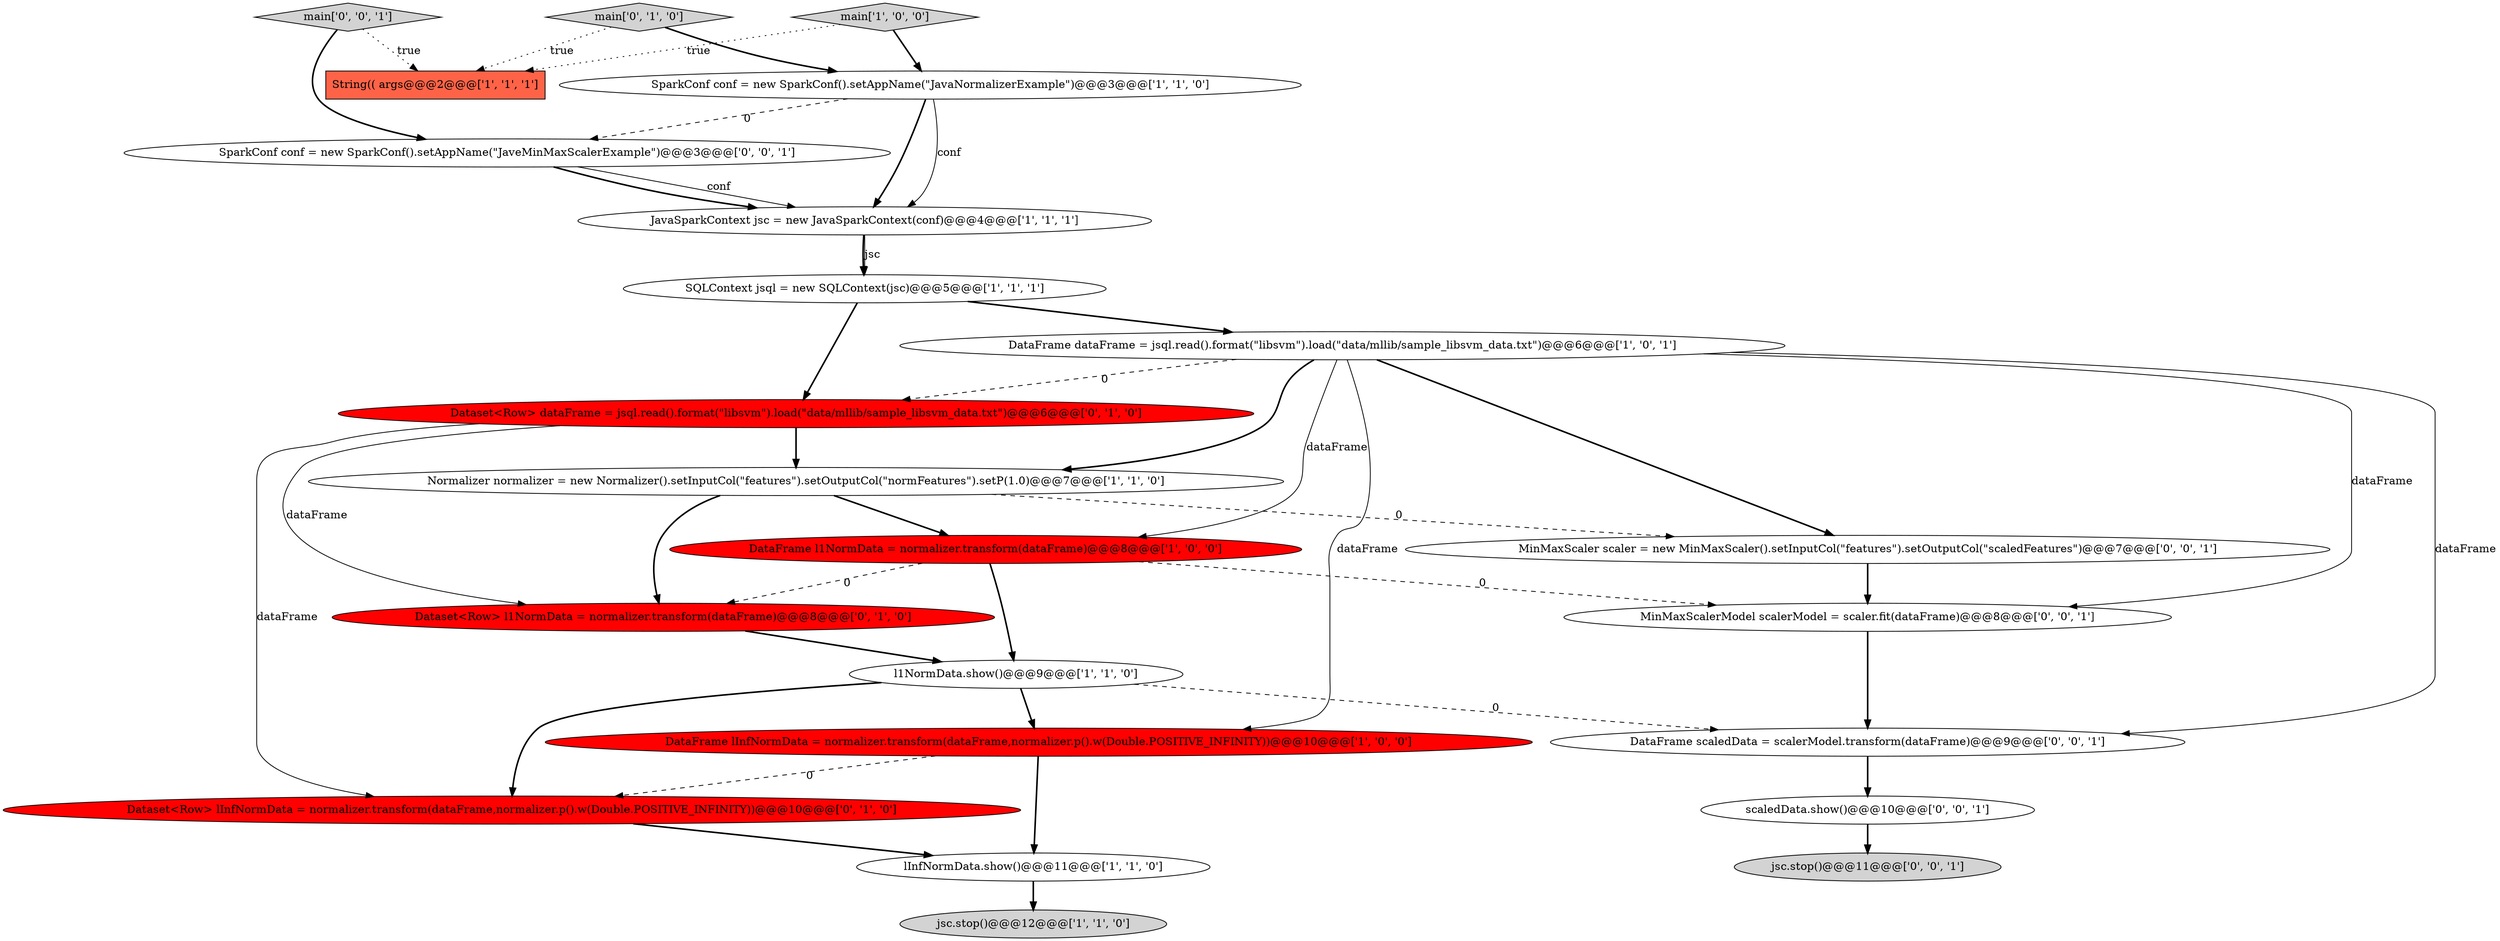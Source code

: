 digraph {
13 [style = filled, label = "Dataset<Row> l1NormData = normalizer.transform(dataFrame)@@@8@@@['0', '1', '0']", fillcolor = red, shape = ellipse image = "AAA1AAABBB2BBB"];
10 [style = filled, label = "l1NormData.show()@@@9@@@['1', '1', '0']", fillcolor = white, shape = ellipse image = "AAA0AAABBB1BBB"];
18 [style = filled, label = "MinMaxScalerModel scalerModel = scaler.fit(dataFrame)@@@8@@@['0', '0', '1']", fillcolor = white, shape = ellipse image = "AAA0AAABBB3BBB"];
14 [style = filled, label = "main['0', '1', '0']", fillcolor = lightgray, shape = diamond image = "AAA0AAABBB2BBB"];
15 [style = filled, label = "Dataset<Row> dataFrame = jsql.read().format(\"libsvm\").load(\"data/mllib/sample_libsvm_data.txt\")@@@6@@@['0', '1', '0']", fillcolor = red, shape = ellipse image = "AAA1AAABBB2BBB"];
11 [style = filled, label = "DataFrame lInfNormData = normalizer.transform(dataFrame,normalizer.p().w(Double.POSITIVE_INFINITY))@@@10@@@['1', '0', '0']", fillcolor = red, shape = ellipse image = "AAA1AAABBB1BBB"];
4 [style = filled, label = "SparkConf conf = new SparkConf().setAppName(\"JavaNormalizerExample\")@@@3@@@['1', '1', '0']", fillcolor = white, shape = ellipse image = "AAA0AAABBB1BBB"];
20 [style = filled, label = "main['0', '0', '1']", fillcolor = lightgray, shape = diamond image = "AAA0AAABBB3BBB"];
8 [style = filled, label = "String(( args@@@2@@@['1', '1', '1']", fillcolor = tomato, shape = box image = "AAA0AAABBB1BBB"];
1 [style = filled, label = "lInfNormData.show()@@@11@@@['1', '1', '0']", fillcolor = white, shape = ellipse image = "AAA0AAABBB1BBB"];
0 [style = filled, label = "DataFrame dataFrame = jsql.read().format(\"libsvm\").load(\"data/mllib/sample_libsvm_data.txt\")@@@6@@@['1', '0', '1']", fillcolor = white, shape = ellipse image = "AAA0AAABBB1BBB"];
5 [style = filled, label = "JavaSparkContext jsc = new JavaSparkContext(conf)@@@4@@@['1', '1', '1']", fillcolor = white, shape = ellipse image = "AAA0AAABBB1BBB"];
7 [style = filled, label = "main['1', '0', '0']", fillcolor = lightgray, shape = diamond image = "AAA0AAABBB1BBB"];
2 [style = filled, label = "SQLContext jsql = new SQLContext(jsc)@@@5@@@['1', '1', '1']", fillcolor = white, shape = ellipse image = "AAA0AAABBB1BBB"];
6 [style = filled, label = "jsc.stop()@@@12@@@['1', '1', '0']", fillcolor = lightgray, shape = ellipse image = "AAA0AAABBB1BBB"];
21 [style = filled, label = "MinMaxScaler scaler = new MinMaxScaler().setInputCol(\"features\").setOutputCol(\"scaledFeatures\")@@@7@@@['0', '0', '1']", fillcolor = white, shape = ellipse image = "AAA0AAABBB3BBB"];
19 [style = filled, label = "DataFrame scaledData = scalerModel.transform(dataFrame)@@@9@@@['0', '0', '1']", fillcolor = white, shape = ellipse image = "AAA0AAABBB3BBB"];
22 [style = filled, label = "jsc.stop()@@@11@@@['0', '0', '1']", fillcolor = lightgray, shape = ellipse image = "AAA0AAABBB3BBB"];
9 [style = filled, label = "DataFrame l1NormData = normalizer.transform(dataFrame)@@@8@@@['1', '0', '0']", fillcolor = red, shape = ellipse image = "AAA1AAABBB1BBB"];
17 [style = filled, label = "scaledData.show()@@@10@@@['0', '0', '1']", fillcolor = white, shape = ellipse image = "AAA0AAABBB3BBB"];
3 [style = filled, label = "Normalizer normalizer = new Normalizer().setInputCol(\"features\").setOutputCol(\"normFeatures\").setP(1.0)@@@7@@@['1', '1', '0']", fillcolor = white, shape = ellipse image = "AAA0AAABBB1BBB"];
16 [style = filled, label = "SparkConf conf = new SparkConf().setAppName(\"JaveMinMaxScalerExample\")@@@3@@@['0', '0', '1']", fillcolor = white, shape = ellipse image = "AAA0AAABBB3BBB"];
12 [style = filled, label = "Dataset<Row> lInfNormData = normalizer.transform(dataFrame,normalizer.p().w(Double.POSITIVE_INFINITY))@@@10@@@['0', '1', '0']", fillcolor = red, shape = ellipse image = "AAA1AAABBB2BBB"];
0->3 [style = bold, label=""];
13->10 [style = bold, label=""];
0->19 [style = solid, label="dataFrame"];
4->16 [style = dashed, label="0"];
3->21 [style = dashed, label="0"];
11->1 [style = bold, label=""];
10->19 [style = dashed, label="0"];
20->8 [style = dotted, label="true"];
9->18 [style = dashed, label="0"];
4->5 [style = solid, label="conf"];
0->9 [style = solid, label="dataFrame"];
18->19 [style = bold, label=""];
0->15 [style = dashed, label="0"];
16->5 [style = solid, label="conf"];
0->21 [style = bold, label=""];
19->17 [style = bold, label=""];
7->4 [style = bold, label=""];
9->10 [style = bold, label=""];
11->12 [style = dashed, label="0"];
17->22 [style = bold, label=""];
15->3 [style = bold, label=""];
12->1 [style = bold, label=""];
0->18 [style = solid, label="dataFrame"];
21->18 [style = bold, label=""];
0->11 [style = solid, label="dataFrame"];
15->13 [style = solid, label="dataFrame"];
3->9 [style = bold, label=""];
5->2 [style = bold, label=""];
2->0 [style = bold, label=""];
1->6 [style = bold, label=""];
10->11 [style = bold, label=""];
20->16 [style = bold, label=""];
10->12 [style = bold, label=""];
2->15 [style = bold, label=""];
9->13 [style = dashed, label="0"];
14->8 [style = dotted, label="true"];
15->12 [style = solid, label="dataFrame"];
3->13 [style = bold, label=""];
16->5 [style = bold, label=""];
7->8 [style = dotted, label="true"];
4->5 [style = bold, label=""];
14->4 [style = bold, label=""];
5->2 [style = solid, label="jsc"];
}
